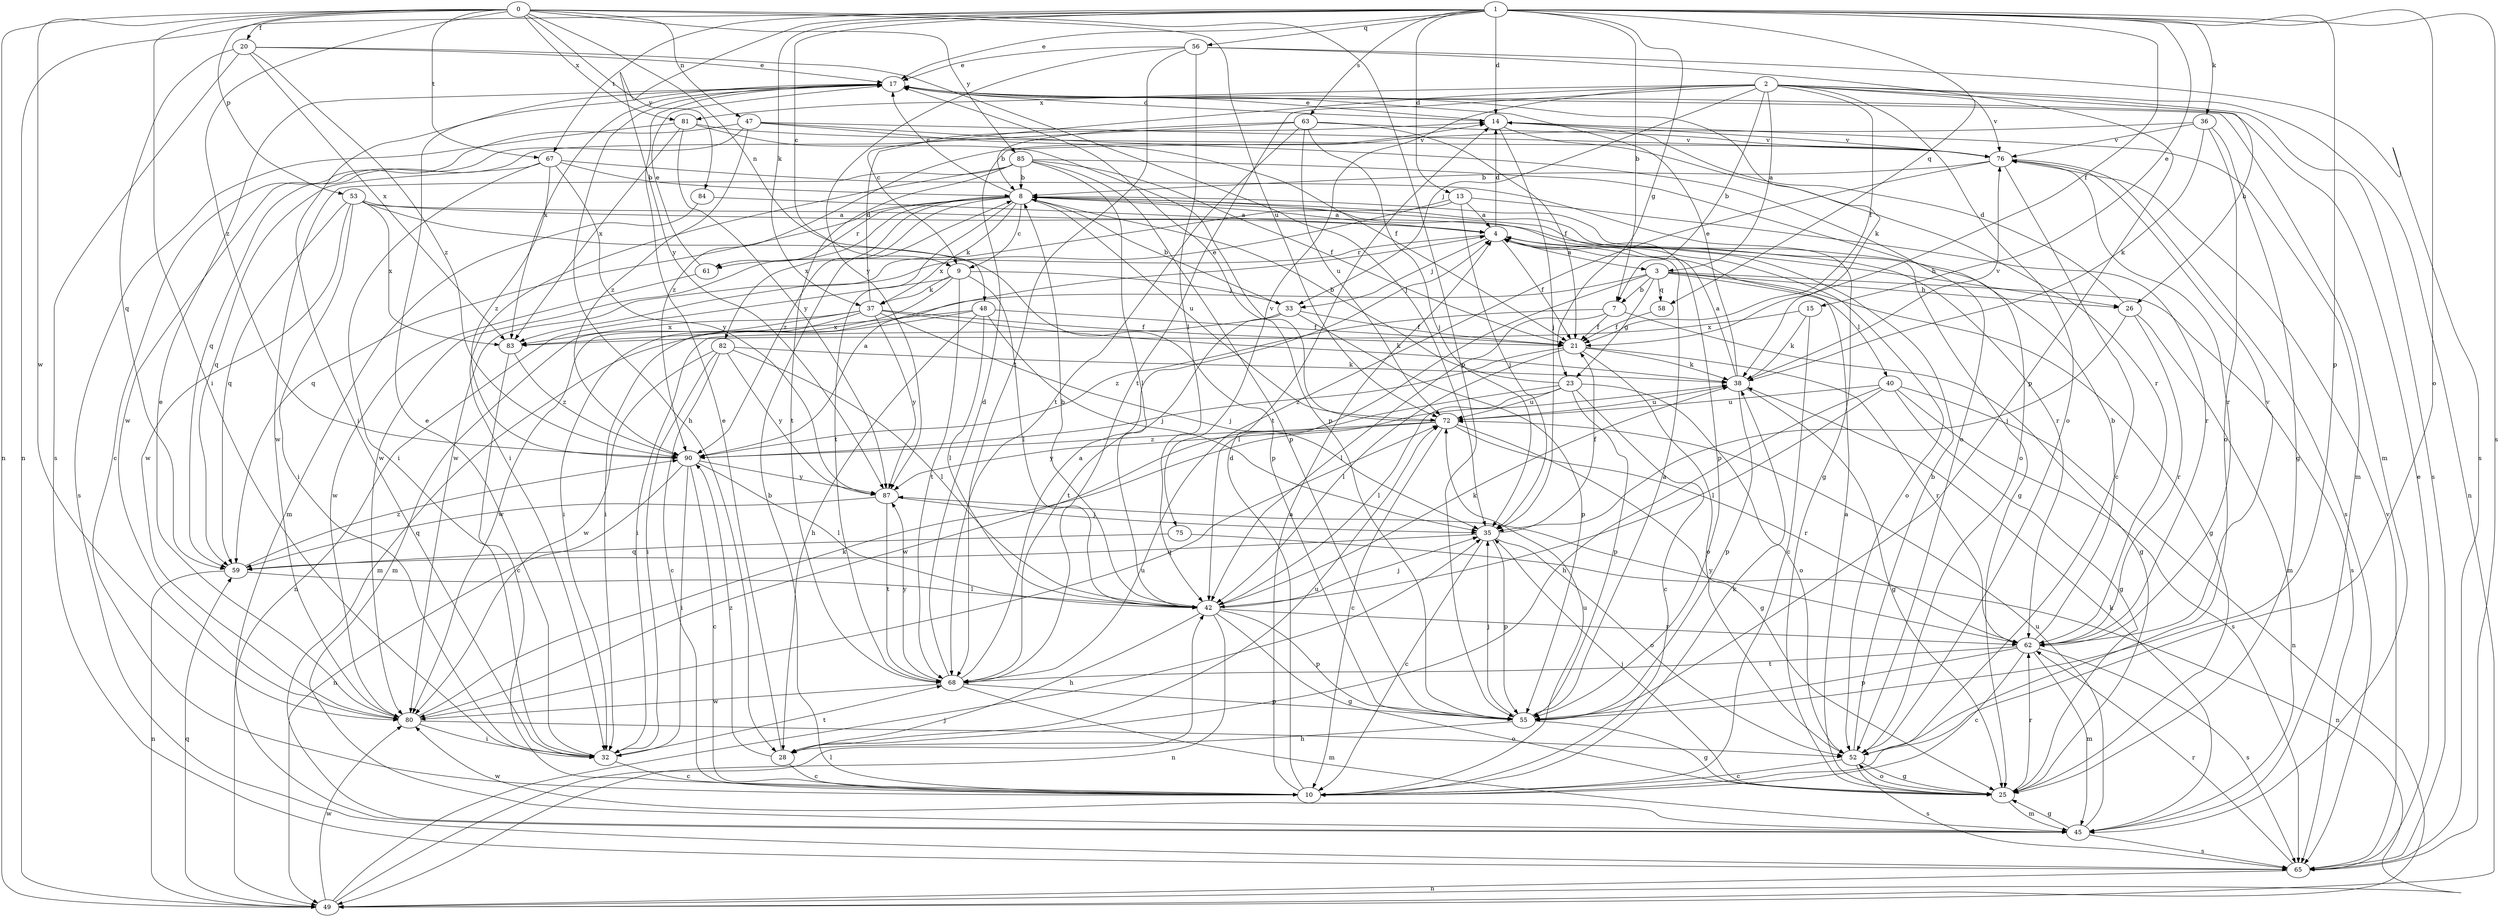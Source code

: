 strict digraph  {
0;
1;
2;
3;
4;
7;
8;
9;
10;
13;
14;
15;
17;
20;
21;
23;
25;
26;
28;
32;
33;
35;
36;
37;
38;
40;
42;
45;
47;
48;
49;
52;
53;
55;
56;
58;
59;
61;
62;
63;
65;
67;
68;
72;
75;
76;
80;
81;
82;
83;
84;
85;
87;
90;
0 -> 20  [label=f];
0 -> 32  [label=i];
0 -> 47  [label=n];
0 -> 48  [label=n];
0 -> 49  [label=n];
0 -> 53  [label=p];
0 -> 55  [label=p];
0 -> 67  [label=t];
0 -> 72  [label=u];
0 -> 80  [label=w];
0 -> 81  [label=x];
0 -> 84  [label=y];
0 -> 85  [label=y];
0 -> 90  [label=z];
1 -> 7  [label=b];
1 -> 9  [label=c];
1 -> 13  [label=d];
1 -> 14  [label=d];
1 -> 15  [label=e];
1 -> 17  [label=e];
1 -> 21  [label=f];
1 -> 23  [label=g];
1 -> 36  [label=k];
1 -> 37  [label=k];
1 -> 49  [label=n];
1 -> 52  [label=o];
1 -> 55  [label=p];
1 -> 56  [label=q];
1 -> 58  [label=q];
1 -> 63  [label=s];
1 -> 65  [label=s];
1 -> 67  [label=t];
1 -> 87  [label=y];
2 -> 3  [label=a];
2 -> 7  [label=b];
2 -> 9  [label=c];
2 -> 21  [label=f];
2 -> 26  [label=h];
2 -> 33  [label=j];
2 -> 49  [label=n];
2 -> 52  [label=o];
2 -> 65  [label=s];
2 -> 68  [label=t];
2 -> 75  [label=v];
2 -> 76  [label=v];
2 -> 81  [label=x];
3 -> 7  [label=b];
3 -> 23  [label=g];
3 -> 25  [label=g];
3 -> 26  [label=h];
3 -> 32  [label=i];
3 -> 40  [label=l];
3 -> 42  [label=l];
3 -> 58  [label=q];
3 -> 65  [label=s];
4 -> 3  [label=a];
4 -> 14  [label=d];
4 -> 21  [label=f];
4 -> 26  [label=h];
4 -> 33  [label=j];
4 -> 52  [label=o];
4 -> 61  [label=r];
7 -> 21  [label=f];
7 -> 25  [label=g];
7 -> 42  [label=l];
7 -> 90  [label=z];
8 -> 4  [label=a];
8 -> 9  [label=c];
8 -> 17  [label=e];
8 -> 25  [label=g];
8 -> 37  [label=k];
8 -> 55  [label=p];
8 -> 59  [label=q];
8 -> 61  [label=r];
8 -> 68  [label=t];
8 -> 72  [label=u];
8 -> 80  [label=w];
8 -> 82  [label=x];
8 -> 90  [label=z];
9 -> 32  [label=i];
9 -> 33  [label=j];
9 -> 37  [label=k];
9 -> 42  [label=l];
9 -> 49  [label=n];
9 -> 68  [label=t];
10 -> 4  [label=a];
10 -> 8  [label=b];
10 -> 14  [label=d];
10 -> 38  [label=k];
10 -> 72  [label=u];
13 -> 4  [label=a];
13 -> 35  [label=j];
13 -> 62  [label=r];
13 -> 80  [label=w];
13 -> 83  [label=x];
14 -> 17  [label=e];
14 -> 35  [label=j];
14 -> 45  [label=m];
14 -> 62  [label=r];
14 -> 76  [label=v];
15 -> 10  [label=c];
15 -> 38  [label=k];
15 -> 83  [label=x];
17 -> 14  [label=d];
17 -> 28  [label=h];
17 -> 32  [label=i];
17 -> 38  [label=k];
17 -> 45  [label=m];
17 -> 83  [label=x];
20 -> 17  [label=e];
20 -> 35  [label=j];
20 -> 59  [label=q];
20 -> 65  [label=s];
20 -> 83  [label=x];
20 -> 90  [label=z];
21 -> 38  [label=k];
21 -> 42  [label=l];
21 -> 52  [label=o];
21 -> 62  [label=r];
21 -> 90  [label=z];
23 -> 8  [label=b];
23 -> 10  [label=c];
23 -> 42  [label=l];
23 -> 52  [label=o];
23 -> 55  [label=p];
23 -> 72  [label=u];
23 -> 80  [label=w];
25 -> 4  [label=a];
25 -> 35  [label=j];
25 -> 45  [label=m];
25 -> 52  [label=o];
25 -> 62  [label=r];
26 -> 14  [label=d];
26 -> 35  [label=j];
26 -> 45  [label=m];
26 -> 62  [label=r];
28 -> 10  [label=c];
28 -> 17  [label=e];
28 -> 72  [label=u];
28 -> 90  [label=z];
32 -> 10  [label=c];
32 -> 17  [label=e];
32 -> 68  [label=t];
33 -> 8  [label=b];
33 -> 21  [label=f];
33 -> 32  [label=i];
33 -> 55  [label=p];
33 -> 68  [label=t];
35 -> 10  [label=c];
35 -> 21  [label=f];
35 -> 52  [label=o];
35 -> 55  [label=p];
35 -> 59  [label=q];
36 -> 25  [label=g];
36 -> 38  [label=k];
36 -> 52  [label=o];
36 -> 76  [label=v];
36 -> 90  [label=z];
37 -> 14  [label=d];
37 -> 21  [label=f];
37 -> 35  [label=j];
37 -> 38  [label=k];
37 -> 45  [label=m];
37 -> 80  [label=w];
37 -> 83  [label=x];
37 -> 87  [label=y];
38 -> 4  [label=a];
38 -> 17  [label=e];
38 -> 25  [label=g];
38 -> 55  [label=p];
38 -> 72  [label=u];
38 -> 76  [label=v];
40 -> 25  [label=g];
40 -> 28  [label=h];
40 -> 42  [label=l];
40 -> 49  [label=n];
40 -> 65  [label=s];
40 -> 72  [label=u];
42 -> 8  [label=b];
42 -> 25  [label=g];
42 -> 28  [label=h];
42 -> 35  [label=j];
42 -> 38  [label=k];
42 -> 49  [label=n];
42 -> 55  [label=p];
42 -> 62  [label=r];
45 -> 25  [label=g];
45 -> 38  [label=k];
45 -> 65  [label=s];
45 -> 72  [label=u];
45 -> 80  [label=w];
47 -> 10  [label=c];
47 -> 21  [label=f];
47 -> 52  [label=o];
47 -> 76  [label=v];
47 -> 80  [label=w];
47 -> 90  [label=z];
48 -> 21  [label=f];
48 -> 28  [label=h];
48 -> 35  [label=j];
48 -> 42  [label=l];
48 -> 45  [label=m];
48 -> 83  [label=x];
49 -> 35  [label=j];
49 -> 42  [label=l];
49 -> 59  [label=q];
49 -> 80  [label=w];
52 -> 8  [label=b];
52 -> 10  [label=c];
52 -> 25  [label=g];
52 -> 65  [label=s];
53 -> 4  [label=a];
53 -> 32  [label=i];
53 -> 55  [label=p];
53 -> 59  [label=q];
53 -> 62  [label=r];
53 -> 80  [label=w];
53 -> 83  [label=x];
55 -> 4  [label=a];
55 -> 25  [label=g];
55 -> 28  [label=h];
55 -> 35  [label=j];
56 -> 17  [label=e];
56 -> 42  [label=l];
56 -> 55  [label=p];
56 -> 65  [label=s];
56 -> 68  [label=t];
56 -> 87  [label=y];
58 -> 21  [label=f];
59 -> 42  [label=l];
59 -> 49  [label=n];
59 -> 90  [label=z];
61 -> 17  [label=e];
61 -> 80  [label=w];
62 -> 8  [label=b];
62 -> 10  [label=c];
62 -> 45  [label=m];
62 -> 55  [label=p];
62 -> 65  [label=s];
62 -> 68  [label=t];
62 -> 76  [label=v];
62 -> 87  [label=y];
63 -> 8  [label=b];
63 -> 21  [label=f];
63 -> 35  [label=j];
63 -> 59  [label=q];
63 -> 68  [label=t];
63 -> 72  [label=u];
63 -> 76  [label=v];
65 -> 17  [label=e];
65 -> 49  [label=n];
65 -> 62  [label=r];
65 -> 76  [label=v];
67 -> 8  [label=b];
67 -> 25  [label=g];
67 -> 32  [label=i];
67 -> 59  [label=q];
67 -> 87  [label=y];
67 -> 90  [label=z];
68 -> 4  [label=a];
68 -> 14  [label=d];
68 -> 45  [label=m];
68 -> 55  [label=p];
68 -> 80  [label=w];
68 -> 87  [label=y];
72 -> 10  [label=c];
72 -> 17  [label=e];
72 -> 25  [label=g];
72 -> 62  [label=r];
72 -> 87  [label=y];
72 -> 90  [label=z];
75 -> 49  [label=n];
75 -> 59  [label=q];
76 -> 8  [label=b];
76 -> 10  [label=c];
76 -> 62  [label=r];
76 -> 65  [label=s];
76 -> 68  [label=t];
80 -> 17  [label=e];
80 -> 32  [label=i];
80 -> 38  [label=k];
80 -> 52  [label=o];
80 -> 72  [label=u];
81 -> 55  [label=p];
81 -> 65  [label=s];
81 -> 76  [label=v];
81 -> 83  [label=x];
81 -> 87  [label=y];
82 -> 10  [label=c];
82 -> 32  [label=i];
82 -> 38  [label=k];
82 -> 42  [label=l];
82 -> 80  [label=w];
82 -> 87  [label=y];
83 -> 10  [label=c];
83 -> 90  [label=z];
84 -> 4  [label=a];
84 -> 45  [label=m];
85 -> 8  [label=b];
85 -> 21  [label=f];
85 -> 32  [label=i];
85 -> 42  [label=l];
85 -> 52  [label=o];
85 -> 55  [label=p];
85 -> 68  [label=t];
85 -> 80  [label=w];
87 -> 35  [label=j];
87 -> 59  [label=q];
87 -> 68  [label=t];
90 -> 4  [label=a];
90 -> 10  [label=c];
90 -> 32  [label=i];
90 -> 42  [label=l];
90 -> 49  [label=n];
90 -> 87  [label=y];
}
